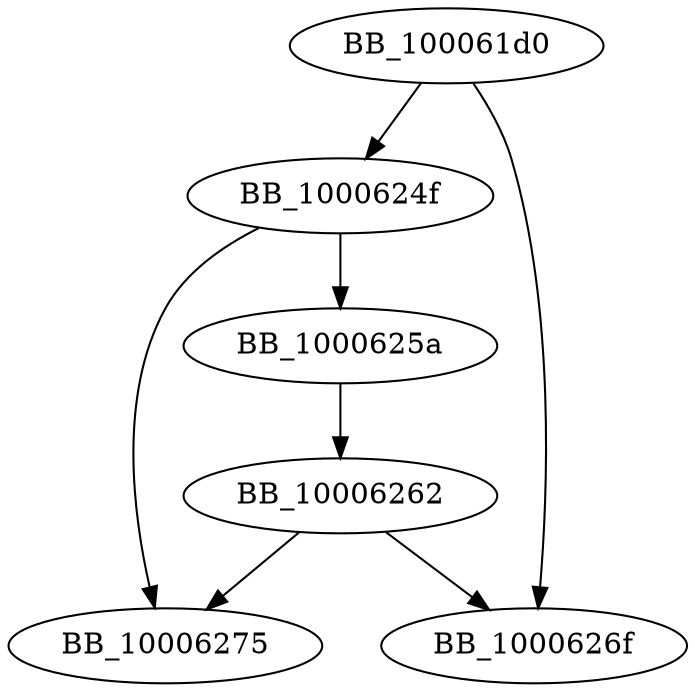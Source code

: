 DiGraph sub_100061D0{
BB_100061d0->BB_1000624f
BB_100061d0->BB_1000626f
BB_1000624f->BB_1000625a
BB_1000624f->BB_10006275
BB_1000625a->BB_10006262
BB_10006262->BB_1000626f
BB_10006262->BB_10006275
}
